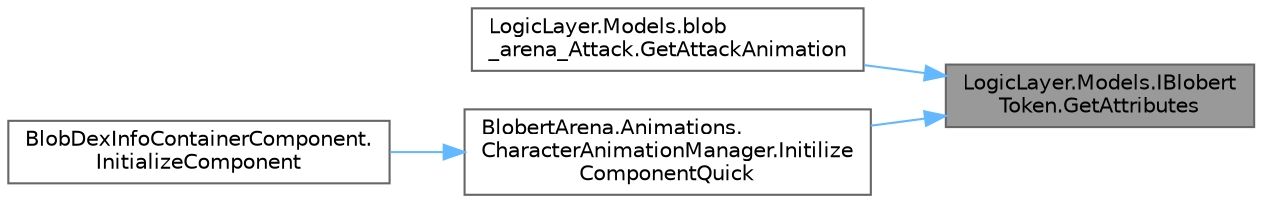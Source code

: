 digraph "LogicLayer.Models.IBlobertToken.GetAttributes"
{
 // LATEX_PDF_SIZE
  bgcolor="transparent";
  edge [fontname=Helvetica,fontsize=10,labelfontname=Helvetica,labelfontsize=10];
  node [fontname=Helvetica,fontsize=10,shape=box,height=0.2,width=0.4];
  rankdir="RL";
  Node1 [id="Node000001",label="LogicLayer.Models.IBlobert\lToken.GetAttributes",height=0.2,width=0.4,color="gray40", fillcolor="grey60", style="filled", fontcolor="black",tooltip="Retrieves the attributes of the Blobert token."];
  Node1 -> Node2 [id="edge1_Node000001_Node000002",dir="back",color="steelblue1",style="solid",tooltip=" "];
  Node2 [id="Node000002",label="LogicLayer.Models.blob\l_arena_Attack.GetAttackAnimation",height=0.2,width=0.4,color="grey40", fillcolor="white", style="filled",URL="$class_logic_layer_1_1_models_1_1blob__arena___attack.html#a1a3eb938a4f0156f26eaceb8dfdce993",tooltip="Get the animation data bound to an attack, this is usually used when in combination with the round ev..."];
  Node1 -> Node3 [id="edge2_Node000001_Node000003",dir="back",color="steelblue1",style="solid",tooltip=" "];
  Node3 [id="Node000003",label="BlobertArena.Animations.\lCharacterAnimationManager.Initilize\lComponentQuick",height=0.2,width=0.4,color="grey40", fillcolor="white", style="filled",URL="$class_blobert_arena_1_1_animations_1_1_character_animation_manager.html#ac905799fa321dc90a03db24cf7ab4f73",tooltip="Initializes the component quickly based on the character and animation encode."];
  Node3 -> Node4 [id="edge3_Node000003_Node000004",dir="back",color="steelblue1",style="solid",tooltip=" "];
  Node4 [id="Node000004",label="BlobDexInfoContainerComponent.\lInitializeComponent",height=0.2,width=0.4,color="grey40", fillcolor="white", style="filled",URL="$class_blob_dex_info_container_component.html#a9143bf2e501626314c7b8649b797de63",tooltip="Initialize the component when a new blob is selected."];
}
